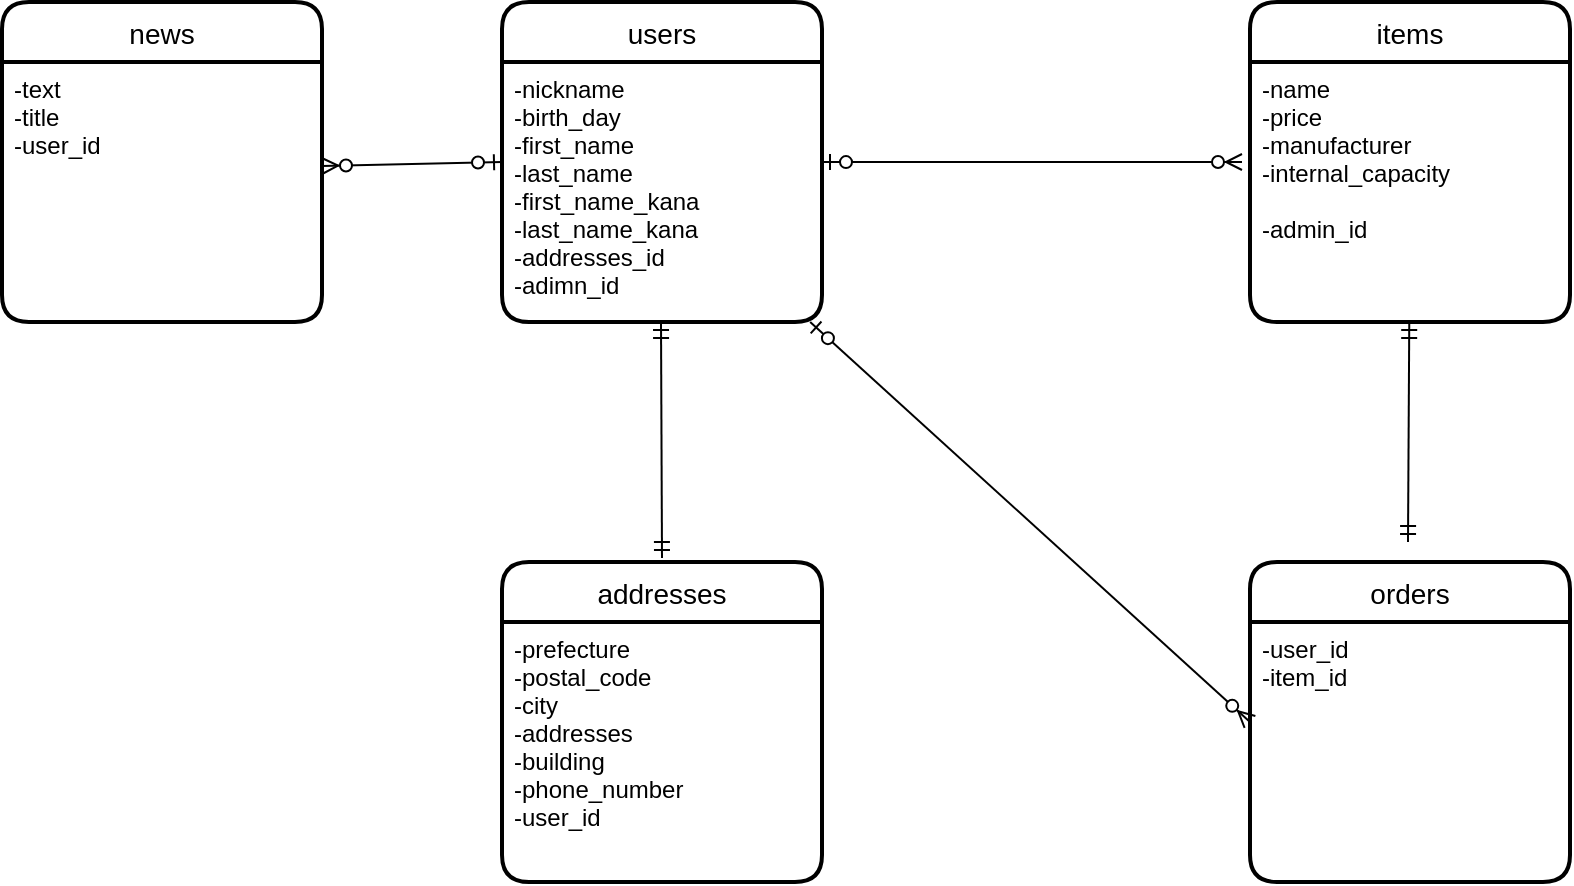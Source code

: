 <mxfile version="13.6.5">
    <diagram id="-Dlx8FVl4ba3Gc8fy8DK" name="ページ1">
        <mxGraphModel dx="954" dy="680" grid="1" gridSize="10" guides="1" tooltips="1" connect="1" arrows="1" fold="1" page="1" pageScale="1" pageWidth="827" pageHeight="1169" math="0" shadow="0">
            <root>
                <mxCell id="0"/>
                <mxCell id="1" parent="0"/>
                <mxCell id="37" value="" style="fontSize=12;html=1;endArrow=ERmandOne;startArrow=ERmandOne;" parent="1" edge="1">
                    <mxGeometry width="100" height="100" relative="1" as="geometry">
                        <mxPoint x="340" y="348" as="sourcePoint"/>
                        <mxPoint x="339.5" y="230" as="targetPoint"/>
                    </mxGeometry>
                </mxCell>
                <mxCell id="45" value="" style="fontSize=12;html=1;endArrow=ERzeroToMany;startArrow=ERzeroToOne;exitX=1;exitY=0.385;exitDx=0;exitDy=0;exitPerimeter=0;" parent="1" source="34" edge="1">
                    <mxGeometry width="100" height="100" relative="1" as="geometry">
                        <mxPoint x="470" y="200" as="sourcePoint"/>
                        <mxPoint x="630" y="150" as="targetPoint"/>
                        <Array as="points">
                            <mxPoint x="520" y="150"/>
                        </Array>
                    </mxGeometry>
                </mxCell>
                <mxCell id="46" value="" style="fontSize=12;html=1;endArrow=ERzeroToMany;startArrow=ERzeroToOne;entryX=0;entryY=0.5;entryDx=0;entryDy=0;exitX=0.963;exitY=1;exitDx=0;exitDy=0;exitPerimeter=0;" parent="1" source="34" target="43" edge="1">
                    <mxGeometry width="100" height="100" relative="1" as="geometry">
                        <mxPoint x="420" y="430" as="sourcePoint"/>
                        <mxPoint x="520" y="330" as="targetPoint"/>
                    </mxGeometry>
                </mxCell>
                <mxCell id="47" value="" style="fontSize=12;html=1;endArrow=ERmandOne;startArrow=ERmandOne;" parent="1" target="41" edge="1">
                    <mxGeometry width="100" height="100" relative="1" as="geometry">
                        <mxPoint x="713" y="340" as="sourcePoint"/>
                        <mxPoint x="810" y="340" as="targetPoint"/>
                        <Array as="points"/>
                    </mxGeometry>
                </mxCell>
                <mxCell id="33" value="users" style="swimlane;childLayout=stackLayout;horizontal=1;startSize=30;horizontalStack=0;rounded=1;fontSize=14;fontStyle=0;strokeWidth=2;resizeParent=0;resizeLast=1;shadow=0;dashed=0;align=center;" parent="1" vertex="1">
                    <mxGeometry x="260" y="70" width="160" height="160" as="geometry"/>
                </mxCell>
                <mxCell id="34" value="-nickname&#10;-birth_day&#10;-first_name&#10;-last_name&#10;-first_name_kana&#10;-last_name_kana&#10;-addresses_id&#10;-adimn_id" style="align=left;strokeColor=none;fillColor=none;spacingLeft=4;fontSize=12;verticalAlign=top;resizable=0;rotatable=0;part=1;" parent="33" vertex="1">
                    <mxGeometry y="30" width="160" height="130" as="geometry"/>
                </mxCell>
                <mxCell id="35" value="addresses" style="swimlane;childLayout=stackLayout;horizontal=1;startSize=30;horizontalStack=0;rounded=1;fontSize=14;fontStyle=0;strokeWidth=2;resizeParent=0;resizeLast=1;shadow=0;dashed=0;align=center;" parent="1" vertex="1">
                    <mxGeometry x="260" y="350" width="160" height="160" as="geometry"/>
                </mxCell>
                <mxCell id="36" value="-prefecture&#10;-postal_code&#10;-city&#10;-addresses&#10;-building&#10;-phone_number&#10;-user_id" style="align=left;strokeColor=none;fillColor=none;spacingLeft=4;fontSize=12;verticalAlign=top;resizable=0;rotatable=0;part=1;" parent="35" vertex="1">
                    <mxGeometry y="30" width="160" height="130" as="geometry"/>
                </mxCell>
                <mxCell id="40" value="items" style="swimlane;childLayout=stackLayout;horizontal=1;startSize=30;horizontalStack=0;rounded=1;fontSize=14;fontStyle=0;strokeWidth=2;resizeParent=0;resizeLast=1;shadow=0;dashed=0;align=center;" parent="1" vertex="1">
                    <mxGeometry x="634" y="70" width="160" height="160" as="geometry"/>
                </mxCell>
                <mxCell id="41" value="-name&#10;-price&#10;-manufacturer&#10;-internal_capacity&#10;&#10;-admin_id" style="align=left;strokeColor=none;fillColor=none;spacingLeft=4;fontSize=12;verticalAlign=top;resizable=0;rotatable=0;part=1;" parent="40" vertex="1">
                    <mxGeometry y="30" width="160" height="130" as="geometry"/>
                </mxCell>
                <mxCell id="43" value="orders" style="swimlane;childLayout=stackLayout;horizontal=1;startSize=30;horizontalStack=0;rounded=1;fontSize=14;fontStyle=0;strokeWidth=2;resizeParent=0;resizeLast=1;shadow=0;dashed=0;align=center;" parent="1" vertex="1">
                    <mxGeometry x="634" y="350" width="160" height="160" as="geometry"/>
                </mxCell>
                <mxCell id="44" value="-user_id&#10;-item_id" style="align=left;strokeColor=none;fillColor=none;spacingLeft=4;fontSize=12;verticalAlign=top;resizable=0;rotatable=0;part=1;" parent="43" vertex="1">
                    <mxGeometry y="30" width="160" height="130" as="geometry"/>
                </mxCell>
                <mxCell id="48" value="news" style="swimlane;childLayout=stackLayout;horizontal=1;startSize=30;horizontalStack=0;rounded=1;fontSize=14;fontStyle=0;strokeWidth=2;resizeParent=0;resizeLast=1;shadow=0;dashed=0;align=center;" vertex="1" parent="1">
                    <mxGeometry x="10" y="70" width="160" height="160" as="geometry"/>
                </mxCell>
                <mxCell id="49" value="-text&#10;-title&#10;-user_id" style="align=left;strokeColor=none;fillColor=none;spacingLeft=4;fontSize=12;verticalAlign=top;resizable=0;rotatable=0;part=1;" vertex="1" parent="48">
                    <mxGeometry y="30" width="160" height="130" as="geometry"/>
                </mxCell>
                <mxCell id="50" value="" style="fontSize=12;html=1;endArrow=ERzeroToMany;startArrow=ERzeroToOne;" edge="1" parent="48">
                    <mxGeometry width="100" height="100" relative="1" as="geometry">
                        <mxPoint x="250" y="80" as="sourcePoint"/>
                        <mxPoint x="160" y="82" as="targetPoint"/>
                        <Array as="points"/>
                    </mxGeometry>
                </mxCell>
            </root>
        </mxGraphModel>
    </diagram>
</mxfile>